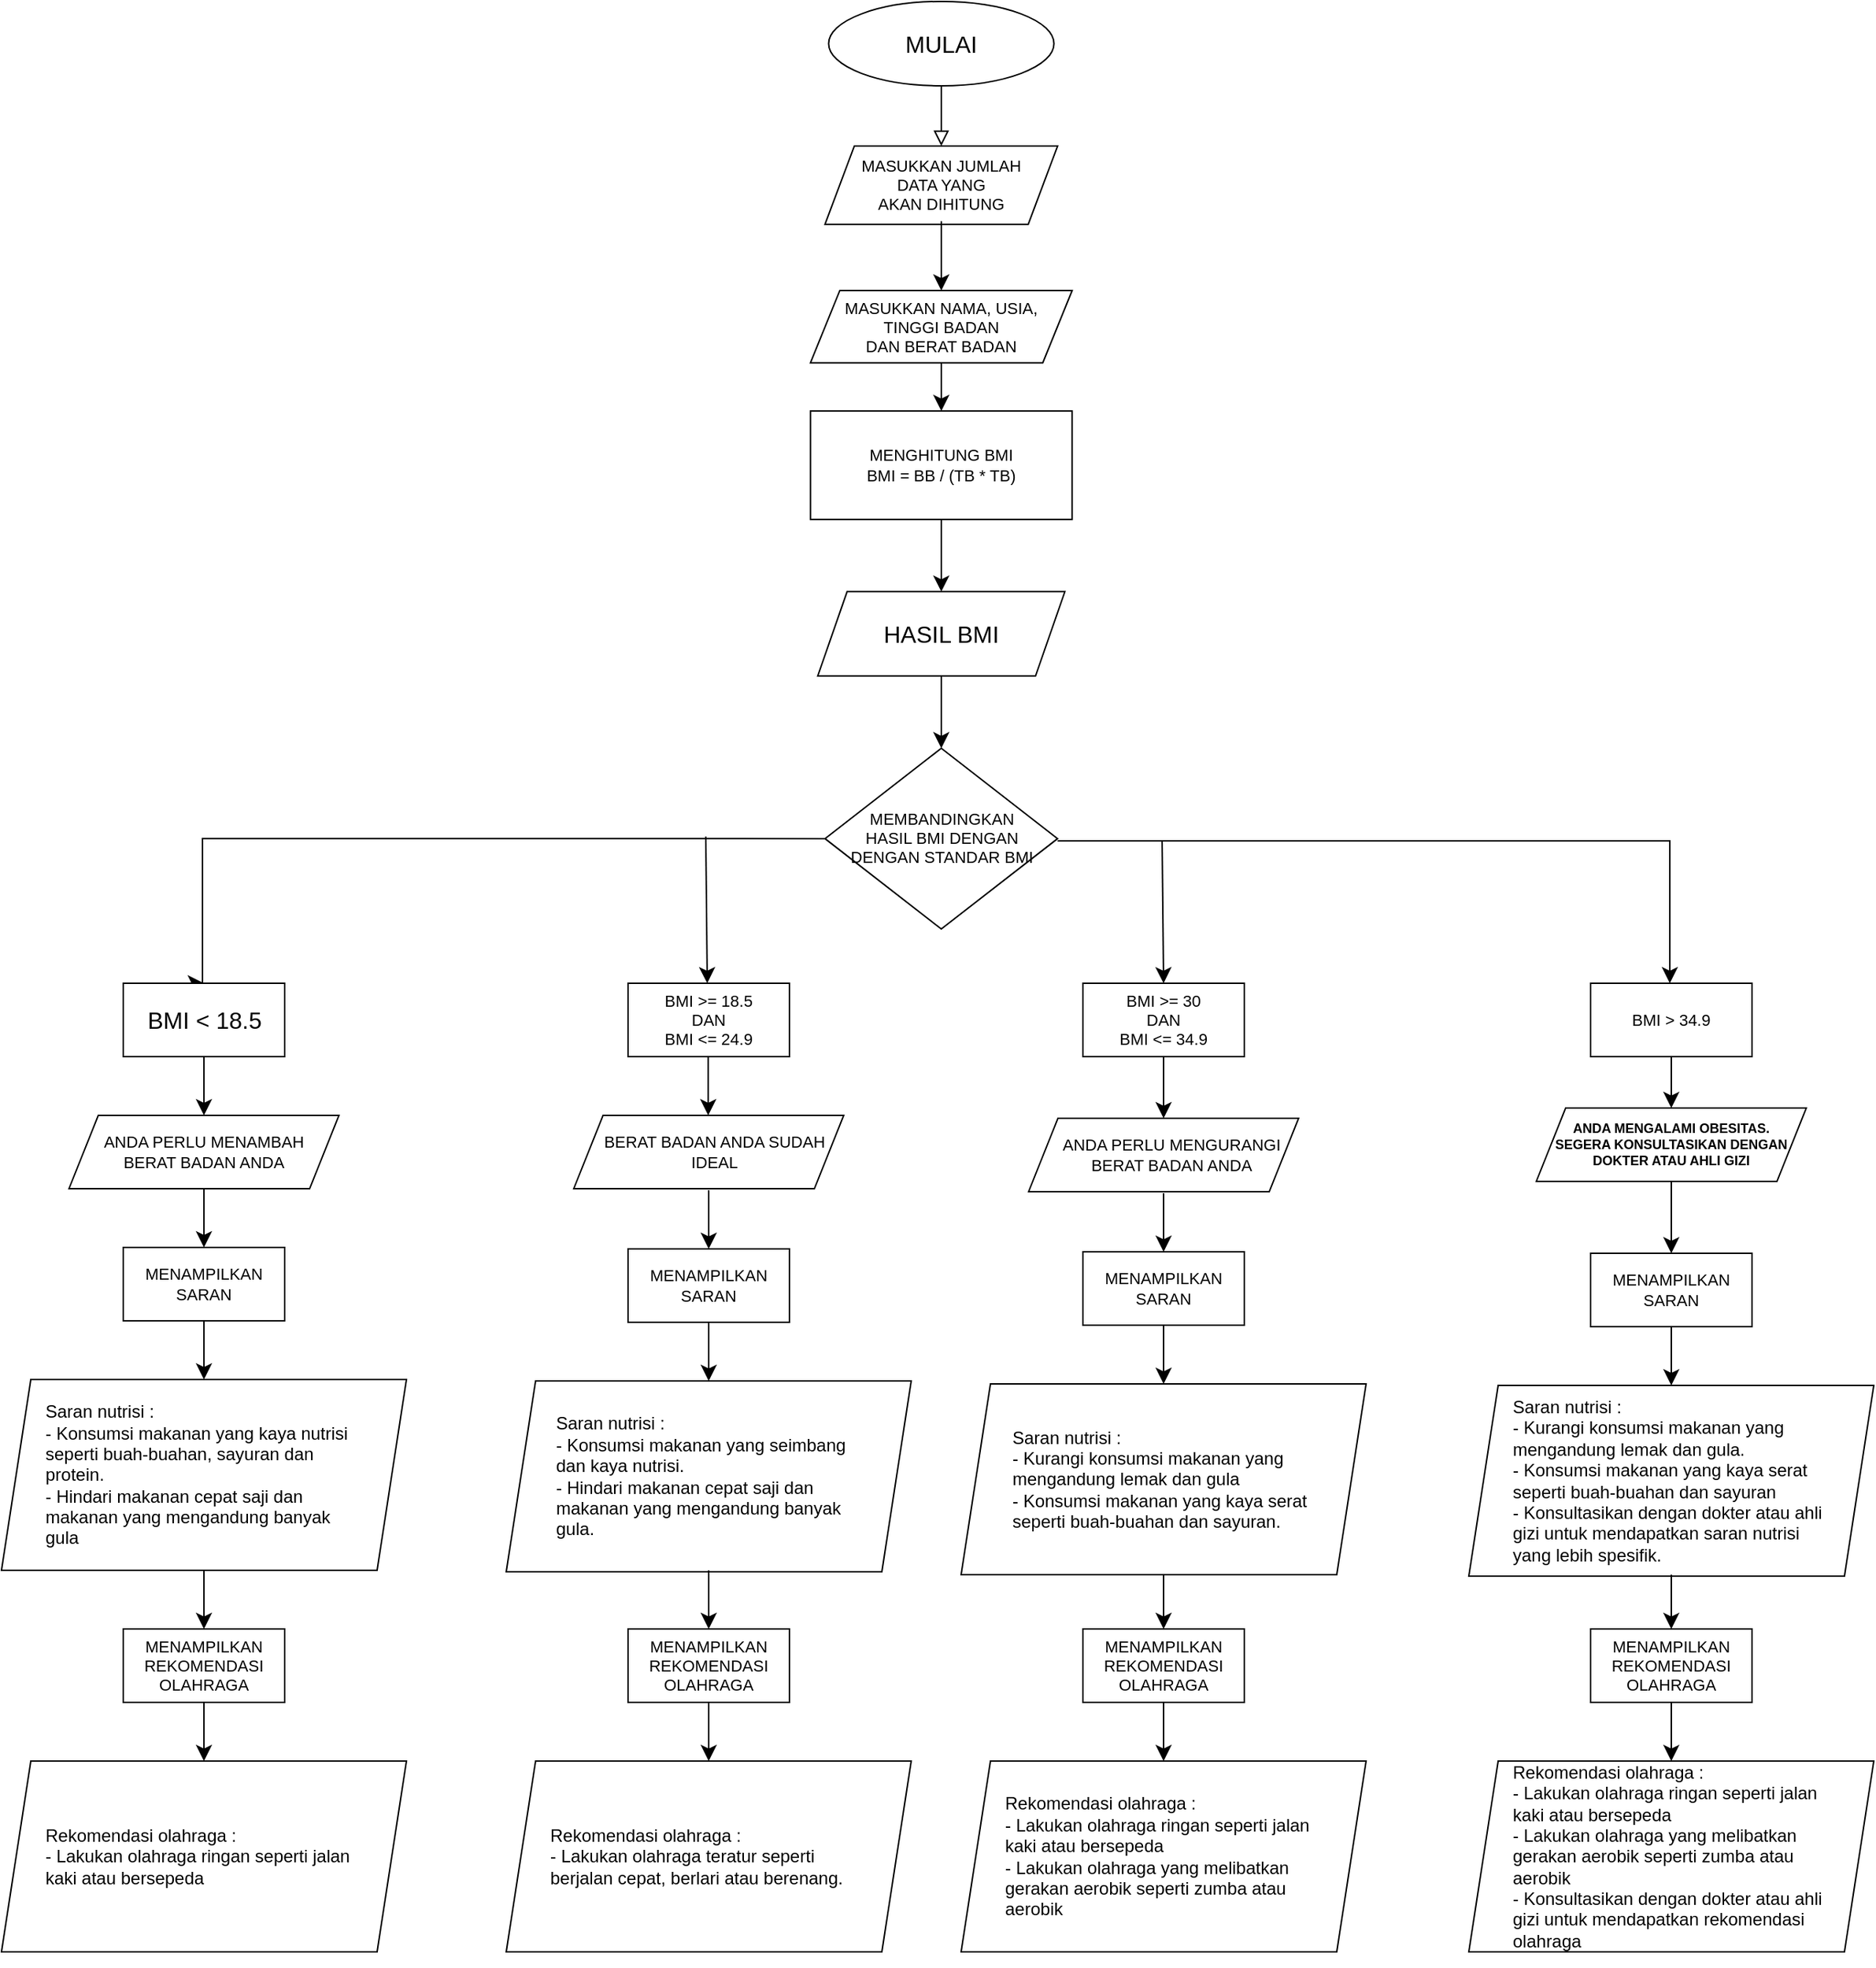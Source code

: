 <mxfile version="22.1.11" type="github">
  <diagram id="C5RBs43oDa-KdzZeNtuy" name="Page-1">
    <mxGraphModel dx="1933" dy="644" grid="1" gridSize="10" guides="1" tooltips="1" connect="1" arrows="1" fold="1" page="1" pageScale="1" pageWidth="1169" pageHeight="827" math="0" shadow="0">
      <root>
        <mxCell id="WIyWlLk6GJQsqaUBKTNV-0" />
        <mxCell id="WIyWlLk6GJQsqaUBKTNV-1" parent="WIyWlLk6GJQsqaUBKTNV-0" />
        <mxCell id="WIyWlLk6GJQsqaUBKTNV-2" value="" style="rounded=0;html=1;jettySize=auto;orthogonalLoop=1;fontSize=11;endArrow=block;endFill=0;endSize=8;strokeWidth=1;shadow=0;labelBackgroundColor=none;edgeStyle=orthogonalEdgeStyle;" parent="WIyWlLk6GJQsqaUBKTNV-1" edge="1">
          <mxGeometry relative="1" as="geometry">
            <mxPoint x="583.5" y="58.455" as="sourcePoint" />
            <mxPoint x="583.5" y="99.494" as="targetPoint" />
          </mxGeometry>
        </mxCell>
        <mxCell id="Cr_yp5chO8zQ9UEQxSRs-0" value="" style="shape=parallelogram;perimeter=parallelogramPerimeter;whiteSpace=wrap;html=1;fixedSize=1;fontSize=16;" vertex="1" parent="WIyWlLk6GJQsqaUBKTNV-1">
          <mxGeometry x="504.244" y="99.494" width="158.512" height="53.351" as="geometry" />
        </mxCell>
        <mxCell id="Cr_yp5chO8zQ9UEQxSRs-2" style="edgeStyle=none;curved=1;rounded=0;orthogonalLoop=1;jettySize=auto;html=1;fontSize=12;startSize=8;endSize=8;" edge="1" parent="WIyWlLk6GJQsqaUBKTNV-1" source="Cr_yp5chO8zQ9UEQxSRs-1">
          <mxGeometry relative="1" as="geometry">
            <mxPoint x="583.5" y="197.987" as="targetPoint" />
          </mxGeometry>
        </mxCell>
        <mxCell id="Cr_yp5chO8zQ9UEQxSRs-1" value="MASUKKAN JUMLAH&lt;br&gt;DATA YANG&lt;br&gt;AKAN DIHITUNG" style="text;strokeColor=none;fillColor=none;html=1;align=center;verticalAlign=middle;whiteSpace=wrap;rounded=0;fontSize=11;" vertex="1" parent="WIyWlLk6GJQsqaUBKTNV-1">
          <mxGeometry x="504.244" y="101.545" width="158.512" height="49.247" as="geometry" />
        </mxCell>
        <mxCell id="Cr_yp5chO8zQ9UEQxSRs-8" value="" style="ellipse;whiteSpace=wrap;html=1;fontSize=16;" vertex="1" parent="WIyWlLk6GJQsqaUBKTNV-1">
          <mxGeometry x="506.721" y="1" width="153.558" height="57.455" as="geometry" />
        </mxCell>
        <mxCell id="Cr_yp5chO8zQ9UEQxSRs-9" value="MULAI" style="text;strokeColor=none;fillColor=none;html=1;align=center;verticalAlign=middle;whiteSpace=wrap;rounded=0;fontSize=16;" vertex="1" parent="WIyWlLk6GJQsqaUBKTNV-1">
          <mxGeometry x="553.779" y="17.416" width="59.442" height="24.623" as="geometry" />
        </mxCell>
        <mxCell id="Cr_yp5chO8zQ9UEQxSRs-10" value="" style="shape=parallelogram;perimeter=parallelogramPerimeter;whiteSpace=wrap;html=1;fixedSize=1;fontSize=16;" vertex="1" parent="WIyWlLk6GJQsqaUBKTNV-1">
          <mxGeometry x="494.337" y="197.987" width="178.326" height="49.247" as="geometry" />
        </mxCell>
        <mxCell id="Cr_yp5chO8zQ9UEQxSRs-11" value="MASUKKAN NAMA, USIA, TINGGI BADAN&lt;br&gt;DAN BERAT BADAN" style="text;strokeColor=none;fillColor=none;html=1;align=center;verticalAlign=middle;whiteSpace=wrap;rounded=0;fontSize=11;" vertex="1" parent="WIyWlLk6GJQsqaUBKTNV-1">
          <mxGeometry x="509.198" y="197.987" width="148.605" height="49.247" as="geometry" />
        </mxCell>
        <mxCell id="Cr_yp5chO8zQ9UEQxSRs-16" style="edgeStyle=none;curved=1;rounded=0;orthogonalLoop=1;jettySize=auto;html=1;fontSize=12;startSize=8;endSize=8;" edge="1" parent="WIyWlLk6GJQsqaUBKTNV-1" source="Cr_yp5chO8zQ9UEQxSRs-14">
          <mxGeometry relative="1" as="geometry">
            <mxPoint x="583.5" y="403.182" as="targetPoint" />
          </mxGeometry>
        </mxCell>
        <mxCell id="Cr_yp5chO8zQ9UEQxSRs-14" value="" style="whiteSpace=wrap;html=1;fontSize=16;" vertex="1" parent="WIyWlLk6GJQsqaUBKTNV-1">
          <mxGeometry x="494.337" y="280.065" width="178.326" height="73.87" as="geometry" />
        </mxCell>
        <mxCell id="Cr_yp5chO8zQ9UEQxSRs-12" style="edgeStyle=none;curved=1;rounded=0;orthogonalLoop=1;jettySize=auto;html=1;fontSize=12;startSize=8;endSize=8;entryX=0.5;entryY=0;entryDx=0;entryDy=0;" edge="1" parent="WIyWlLk6GJQsqaUBKTNV-1" source="Cr_yp5chO8zQ9UEQxSRs-11" target="Cr_yp5chO8zQ9UEQxSRs-14">
          <mxGeometry relative="1" as="geometry">
            <mxPoint x="583.5" y="263.649" as="targetPoint" />
          </mxGeometry>
        </mxCell>
        <mxCell id="Cr_yp5chO8zQ9UEQxSRs-15" value="MENGHITUNG BMI&lt;br&gt;BMI = BB / (TB * TB)" style="text;strokeColor=none;fillColor=none;html=1;align=center;verticalAlign=middle;whiteSpace=wrap;rounded=0;fontSize=11;" vertex="1" parent="WIyWlLk6GJQsqaUBKTNV-1">
          <mxGeometry x="519.105" y="292.377" width="128.791" height="49.247" as="geometry" />
        </mxCell>
        <mxCell id="Cr_yp5chO8zQ9UEQxSRs-17" value="" style="rhombus;whiteSpace=wrap;html=1;fontSize=16;" vertex="1" parent="WIyWlLk6GJQsqaUBKTNV-1">
          <mxGeometry x="504.244" y="509.883" width="158.512" height="123.117" as="geometry" />
        </mxCell>
        <mxCell id="Cr_yp5chO8zQ9UEQxSRs-20" style="edgeStyle=none;curved=1;rounded=0;orthogonalLoop=1;jettySize=auto;html=1;fontSize=12;startSize=8;endSize=8;" edge="1" parent="WIyWlLk6GJQsqaUBKTNV-1" source="Cr_yp5chO8zQ9UEQxSRs-18">
          <mxGeometry relative="1" as="geometry">
            <mxPoint x="583.5" y="509.883" as="targetPoint" />
          </mxGeometry>
        </mxCell>
        <mxCell id="Cr_yp5chO8zQ9UEQxSRs-18" value="" style="shape=parallelogram;perimeter=parallelogramPerimeter;whiteSpace=wrap;html=1;fixedSize=1;fontSize=16;" vertex="1" parent="WIyWlLk6GJQsqaUBKTNV-1">
          <mxGeometry x="499.291" y="403.182" width="168.419" height="57.455" as="geometry" />
        </mxCell>
        <mxCell id="Cr_yp5chO8zQ9UEQxSRs-19" value="HASIL BMI" style="text;strokeColor=none;fillColor=none;html=1;align=center;verticalAlign=middle;whiteSpace=wrap;rounded=0;fontSize=16;" vertex="1" parent="WIyWlLk6GJQsqaUBKTNV-1">
          <mxGeometry x="538.919" y="419.597" width="89.163" height="24.623" as="geometry" />
        </mxCell>
        <mxCell id="Cr_yp5chO8zQ9UEQxSRs-21" value="MEMBANDINGKAN&lt;br&gt;HASIL BMI DENGAN&lt;br&gt;DENGAN STANDAR BMI" style="text;strokeColor=none;fillColor=none;html=1;align=center;verticalAlign=middle;whiteSpace=wrap;rounded=0;fontSize=11;" vertex="1" parent="WIyWlLk6GJQsqaUBKTNV-1">
          <mxGeometry x="505.05" y="540.66" width="157.71" height="61.56" as="geometry" />
        </mxCell>
        <mxCell id="Cr_yp5chO8zQ9UEQxSRs-29" value="" style="edgeStyle=segmentEdgeStyle;endArrow=classic;html=1;curved=0;rounded=0;endSize=8;startSize=8;sourcePerimeterSpacing=0;targetPerimeterSpacing=0;fontSize=12;exitX=0;exitY=0.5;exitDx=0;exitDy=0;entryX=0.5;entryY=0;entryDx=0;entryDy=0;" edge="1" parent="WIyWlLk6GJQsqaUBKTNV-1" source="Cr_yp5chO8zQ9UEQxSRs-21" target="Cr_yp5chO8zQ9UEQxSRs-31">
          <mxGeometry width="140" relative="1" as="geometry">
            <mxPoint x="420" y="580" as="sourcePoint" />
            <mxPoint x="80" y="680" as="targetPoint" />
            <Array as="points">
              <mxPoint x="80" y="571" />
              <mxPoint x="80" y="670" />
            </Array>
          </mxGeometry>
        </mxCell>
        <mxCell id="Cr_yp5chO8zQ9UEQxSRs-34" style="edgeStyle=none;curved=1;rounded=0;orthogonalLoop=1;jettySize=auto;html=1;fontSize=12;startSize=8;endSize=8;" edge="1" parent="WIyWlLk6GJQsqaUBKTNV-1" source="Cr_yp5chO8zQ9UEQxSRs-31">
          <mxGeometry relative="1" as="geometry">
            <mxPoint x="81" y="760" as="targetPoint" />
          </mxGeometry>
        </mxCell>
        <mxCell id="Cr_yp5chO8zQ9UEQxSRs-31" value="" style="whiteSpace=wrap;html=1;fontSize=16;" vertex="1" parent="WIyWlLk6GJQsqaUBKTNV-1">
          <mxGeometry x="26" y="670" width="110" height="50" as="geometry" />
        </mxCell>
        <mxCell id="Cr_yp5chO8zQ9UEQxSRs-32" value="BMI &amp;lt; 18.5" style="text;strokeColor=none;fillColor=none;html=1;align=center;verticalAlign=middle;whiteSpace=wrap;rounded=0;fontSize=16;" vertex="1" parent="WIyWlLk6GJQsqaUBKTNV-1">
          <mxGeometry x="33.5" y="680" width="95" height="30" as="geometry" />
        </mxCell>
        <mxCell id="Cr_yp5chO8zQ9UEQxSRs-70" style="edgeStyle=none;curved=1;rounded=0;orthogonalLoop=1;jettySize=auto;html=1;entryX=0.5;entryY=0;entryDx=0;entryDy=0;fontSize=12;startSize=8;endSize=8;" edge="1" parent="WIyWlLk6GJQsqaUBKTNV-1" source="Cr_yp5chO8zQ9UEQxSRs-35" target="Cr_yp5chO8zQ9UEQxSRs-69">
          <mxGeometry relative="1" as="geometry" />
        </mxCell>
        <mxCell id="Cr_yp5chO8zQ9UEQxSRs-35" value="" style="shape=parallelogram;perimeter=parallelogramPerimeter;whiteSpace=wrap;html=1;fixedSize=1;fontSize=16;" vertex="1" parent="WIyWlLk6GJQsqaUBKTNV-1">
          <mxGeometry x="-11" y="760" width="184" height="50" as="geometry" />
        </mxCell>
        <mxCell id="Cr_yp5chO8zQ9UEQxSRs-37" value="" style="edgeStyle=none;orthogonalLoop=1;jettySize=auto;html=1;rounded=0;fontSize=12;startSize=8;endSize=8;curved=1;" edge="1" parent="WIyWlLk6GJQsqaUBKTNV-1">
          <mxGeometry width="140" relative="1" as="geometry">
            <mxPoint x="423" y="570" as="sourcePoint" />
            <mxPoint x="424" y="670" as="targetPoint" />
            <Array as="points" />
          </mxGeometry>
        </mxCell>
        <mxCell id="Cr_yp5chO8zQ9UEQxSRs-38" value="" style="whiteSpace=wrap;html=1;fontSize=16;" vertex="1" parent="WIyWlLk6GJQsqaUBKTNV-1">
          <mxGeometry x="370" y="670" width="110" height="50" as="geometry" />
        </mxCell>
        <mxCell id="Cr_yp5chO8zQ9UEQxSRs-39" value="BMI &amp;gt;= 18.5 &lt;br&gt;DAN &lt;br&gt;BMI &amp;lt;= 24.9" style="text;strokeColor=none;fillColor=none;html=1;align=center;verticalAlign=middle;whiteSpace=wrap;rounded=0;fontSize=11;" vertex="1" parent="WIyWlLk6GJQsqaUBKTNV-1">
          <mxGeometry x="372.12" y="670" width="105.76" height="50" as="geometry" />
        </mxCell>
        <mxCell id="Cr_yp5chO8zQ9UEQxSRs-40" style="edgeStyle=none;curved=1;rounded=0;orthogonalLoop=1;jettySize=auto;html=1;fontSize=12;startSize=8;endSize=8;" edge="1" parent="WIyWlLk6GJQsqaUBKTNV-1">
          <mxGeometry relative="1" as="geometry">
            <mxPoint x="424.66" y="760" as="targetPoint" />
            <mxPoint x="424.66" y="720" as="sourcePoint" />
          </mxGeometry>
        </mxCell>
        <mxCell id="Cr_yp5chO8zQ9UEQxSRs-41" value="" style="shape=parallelogram;perimeter=parallelogramPerimeter;whiteSpace=wrap;html=1;fixedSize=1;fontSize=16;" vertex="1" parent="WIyWlLk6GJQsqaUBKTNV-1">
          <mxGeometry x="333" y="760" width="184" height="50" as="geometry" />
        </mxCell>
        <mxCell id="Cr_yp5chO8zQ9UEQxSRs-42" value="BERAT BADAN ANDA SUDAH IDEAL" style="text;strokeColor=none;fillColor=none;html=1;align=center;verticalAlign=middle;whiteSpace=wrap;rounded=0;fontSize=11;" vertex="1" parent="WIyWlLk6GJQsqaUBKTNV-1">
          <mxGeometry x="349.2" y="755" width="160" height="60" as="geometry" />
        </mxCell>
        <mxCell id="Cr_yp5chO8zQ9UEQxSRs-47" value="" style="edgeStyle=segmentEdgeStyle;endArrow=classic;html=1;curved=0;rounded=0;endSize=8;startSize=8;sourcePerimeterSpacing=0;targetPerimeterSpacing=0;fontSize=12;" edge="1" parent="WIyWlLk6GJQsqaUBKTNV-1">
          <mxGeometry width="140" relative="1" as="geometry">
            <mxPoint x="662.76" y="573" as="sourcePoint" />
            <mxPoint x="1080" y="670" as="targetPoint" />
            <Array as="points">
              <mxPoint x="1080" y="573" />
            </Array>
          </mxGeometry>
        </mxCell>
        <mxCell id="Cr_yp5chO8zQ9UEQxSRs-49" value="" style="whiteSpace=wrap;html=1;fontSize=16;" vertex="1" parent="WIyWlLk6GJQsqaUBKTNV-1">
          <mxGeometry x="1026" y="670" width="110" height="50" as="geometry" />
        </mxCell>
        <mxCell id="Cr_yp5chO8zQ9UEQxSRs-52" style="edgeStyle=none;curved=1;rounded=0;orthogonalLoop=1;jettySize=auto;html=1;entryX=0.5;entryY=0;entryDx=0;entryDy=0;fontSize=12;startSize=8;endSize=8;" edge="1" parent="WIyWlLk6GJQsqaUBKTNV-1" source="Cr_yp5chO8zQ9UEQxSRs-50" target="Cr_yp5chO8zQ9UEQxSRs-51">
          <mxGeometry relative="1" as="geometry" />
        </mxCell>
        <mxCell id="Cr_yp5chO8zQ9UEQxSRs-50" value="BMI &amp;gt; 34.9" style="text;strokeColor=none;fillColor=none;html=1;align=center;verticalAlign=middle;whiteSpace=wrap;rounded=0;fontSize=11;" vertex="1" parent="WIyWlLk6GJQsqaUBKTNV-1">
          <mxGeometry x="1021" y="670" width="120" height="50" as="geometry" />
        </mxCell>
        <mxCell id="Cr_yp5chO8zQ9UEQxSRs-51" value="" style="shape=parallelogram;perimeter=parallelogramPerimeter;whiteSpace=wrap;html=1;fixedSize=1;fontSize=16;" vertex="1" parent="WIyWlLk6GJQsqaUBKTNV-1">
          <mxGeometry x="989" y="755" width="184" height="50" as="geometry" />
        </mxCell>
        <mxCell id="Cr_yp5chO8zQ9UEQxSRs-53" value="ANDA MENGALAMI OBESITAS. SEGERA KONSULTASIKAN DENGAN DOKTER ATAU AHLI GIZI" style="text;strokeColor=none;fillColor=none;html=1;align=center;verticalAlign=middle;whiteSpace=wrap;rounded=0;fontSize=9;fontStyle=1" vertex="1" parent="WIyWlLk6GJQsqaUBKTNV-1">
          <mxGeometry x="996" y="755" width="170" height="50" as="geometry" />
        </mxCell>
        <mxCell id="Cr_yp5chO8zQ9UEQxSRs-54" value="" style="edgeStyle=none;orthogonalLoop=1;jettySize=auto;html=1;rounded=0;fontSize=12;startSize=8;endSize=8;curved=1;entryX=0.5;entryY=0;entryDx=0;entryDy=0;" edge="1" parent="WIyWlLk6GJQsqaUBKTNV-1" target="Cr_yp5chO8zQ9UEQxSRs-56">
          <mxGeometry width="140" relative="1" as="geometry">
            <mxPoint x="734" y="573" as="sourcePoint" />
            <mxPoint x="734" y="660" as="targetPoint" />
            <Array as="points" />
          </mxGeometry>
        </mxCell>
        <mxCell id="Cr_yp5chO8zQ9UEQxSRs-56" value="" style="whiteSpace=wrap;html=1;fontSize=16;" vertex="1" parent="WIyWlLk6GJQsqaUBKTNV-1">
          <mxGeometry x="680" y="670" width="110" height="50" as="geometry" />
        </mxCell>
        <mxCell id="Cr_yp5chO8zQ9UEQxSRs-59" style="edgeStyle=none;curved=1;rounded=0;orthogonalLoop=1;jettySize=auto;html=1;entryX=0.5;entryY=0;entryDx=0;entryDy=0;fontSize=12;startSize=8;endSize=8;" edge="1" parent="WIyWlLk6GJQsqaUBKTNV-1" target="Cr_yp5chO8zQ9UEQxSRs-58">
          <mxGeometry relative="1" as="geometry">
            <mxPoint x="735" y="720" as="sourcePoint" />
          </mxGeometry>
        </mxCell>
        <mxCell id="Cr_yp5chO8zQ9UEQxSRs-57" value="BMI &amp;gt;= 30&lt;br&gt;DAN&lt;br&gt;BMI &amp;lt;= 34.9" style="text;strokeColor=none;fillColor=none;html=1;align=center;verticalAlign=middle;whiteSpace=wrap;rounded=0;fontSize=11;" vertex="1" parent="WIyWlLk6GJQsqaUBKTNV-1">
          <mxGeometry x="697.12" y="679.34" width="75.76" height="30.66" as="geometry" />
        </mxCell>
        <mxCell id="Cr_yp5chO8zQ9UEQxSRs-58" value="" style="shape=parallelogram;perimeter=parallelogramPerimeter;whiteSpace=wrap;html=1;fixedSize=1;fontSize=16;" vertex="1" parent="WIyWlLk6GJQsqaUBKTNV-1">
          <mxGeometry x="643" y="762" width="184" height="50" as="geometry" />
        </mxCell>
        <mxCell id="Cr_yp5chO8zQ9UEQxSRs-60" value="ANDA PERLU MENGURANGI BERAT BADAN ANDA" style="text;strokeColor=none;fillColor=none;html=1;align=center;verticalAlign=middle;whiteSpace=wrap;rounded=0;fontSize=11;" vertex="1" parent="WIyWlLk6GJQsqaUBKTNV-1">
          <mxGeometry x="647.9" y="757" width="185" height="60" as="geometry" />
        </mxCell>
        <mxCell id="Cr_yp5chO8zQ9UEQxSRs-68" value="ANDA PERLU MENAMBAH BERAT BADAN ANDA" style="text;strokeColor=none;fillColor=none;html=1;align=center;verticalAlign=middle;whiteSpace=wrap;rounded=0;fontSize=11;" vertex="1" parent="WIyWlLk6GJQsqaUBKTNV-1">
          <mxGeometry x="11" y="770" width="140" height="30" as="geometry" />
        </mxCell>
        <mxCell id="Cr_yp5chO8zQ9UEQxSRs-75" style="edgeStyle=none;curved=1;rounded=0;orthogonalLoop=1;jettySize=auto;html=1;entryX=0.5;entryY=0;entryDx=0;entryDy=0;fontSize=12;startSize=8;endSize=8;" edge="1" parent="WIyWlLk6GJQsqaUBKTNV-1" source="Cr_yp5chO8zQ9UEQxSRs-69" target="Cr_yp5chO8zQ9UEQxSRs-74">
          <mxGeometry relative="1" as="geometry" />
        </mxCell>
        <mxCell id="Cr_yp5chO8zQ9UEQxSRs-69" value="" style="whiteSpace=wrap;html=1;fontSize=16;" vertex="1" parent="WIyWlLk6GJQsqaUBKTNV-1">
          <mxGeometry x="26" y="850" width="110" height="50" as="geometry" />
        </mxCell>
        <mxCell id="Cr_yp5chO8zQ9UEQxSRs-71" value="MENAMPILKAN SARAN" style="text;strokeColor=none;fillColor=none;html=1;align=center;verticalAlign=middle;whiteSpace=wrap;rounded=0;fontSize=11;" vertex="1" parent="WIyWlLk6GJQsqaUBKTNV-1">
          <mxGeometry x="51" y="860" width="60" height="30" as="geometry" />
        </mxCell>
        <mxCell id="Cr_yp5chO8zQ9UEQxSRs-74" value="" style="shape=parallelogram;perimeter=parallelogramPerimeter;whiteSpace=wrap;html=1;fixedSize=1;fontSize=16;" vertex="1" parent="WIyWlLk6GJQsqaUBKTNV-1">
          <mxGeometry x="-57" y="940" width="276" height="130" as="geometry" />
        </mxCell>
        <mxCell id="Cr_yp5chO8zQ9UEQxSRs-76" value="Saran nutrisi :&lt;br&gt;- Konsumsi makanan yang kaya nutrisi seperti buah-buahan, sayuran dan protein.&lt;br&gt;- Hindari makanan cepat saji dan makanan yang mengandung banyak gula" style="text;strokeColor=none;fillColor=none;html=1;align=left;verticalAlign=middle;whiteSpace=wrap;rounded=0;fontSize=12;" vertex="1" parent="WIyWlLk6GJQsqaUBKTNV-1">
          <mxGeometry x="-29.5" y="930" width="221" height="150" as="geometry" />
        </mxCell>
        <mxCell id="Cr_yp5chO8zQ9UEQxSRs-78" style="edgeStyle=none;curved=1;rounded=0;orthogonalLoop=1;jettySize=auto;html=1;entryX=0.5;entryY=0;entryDx=0;entryDy=0;fontSize=12;startSize=8;endSize=8;" edge="1" parent="WIyWlLk6GJQsqaUBKTNV-1" target="Cr_yp5chO8zQ9UEQxSRs-80">
          <mxGeometry relative="1" as="geometry">
            <mxPoint x="425" y="811" as="sourcePoint" />
          </mxGeometry>
        </mxCell>
        <mxCell id="Cr_yp5chO8zQ9UEQxSRs-79" style="edgeStyle=none;curved=1;rounded=0;orthogonalLoop=1;jettySize=auto;html=1;entryX=0.5;entryY=0;entryDx=0;entryDy=0;fontSize=12;startSize=8;endSize=8;" edge="1" parent="WIyWlLk6GJQsqaUBKTNV-1" source="Cr_yp5chO8zQ9UEQxSRs-80" target="Cr_yp5chO8zQ9UEQxSRs-82">
          <mxGeometry relative="1" as="geometry" />
        </mxCell>
        <mxCell id="Cr_yp5chO8zQ9UEQxSRs-80" value="" style="whiteSpace=wrap;html=1;fontSize=16;" vertex="1" parent="WIyWlLk6GJQsqaUBKTNV-1">
          <mxGeometry x="370" y="851" width="110" height="50" as="geometry" />
        </mxCell>
        <mxCell id="Cr_yp5chO8zQ9UEQxSRs-81" value="MENAMPILKAN SARAN" style="text;strokeColor=none;fillColor=none;html=1;align=center;verticalAlign=middle;whiteSpace=wrap;rounded=0;fontSize=11;" vertex="1" parent="WIyWlLk6GJQsqaUBKTNV-1">
          <mxGeometry x="395" y="861" width="60" height="30" as="geometry" />
        </mxCell>
        <mxCell id="Cr_yp5chO8zQ9UEQxSRs-82" value="" style="shape=parallelogram;perimeter=parallelogramPerimeter;whiteSpace=wrap;html=1;fixedSize=1;fontSize=16;" vertex="1" parent="WIyWlLk6GJQsqaUBKTNV-1">
          <mxGeometry x="287" y="941" width="276" height="130" as="geometry" />
        </mxCell>
        <mxCell id="Cr_yp5chO8zQ9UEQxSRs-83" value="Saran nutrisi :&lt;br&gt;- Konsumsi makanan yang seimbang dan kaya nutrisi.&lt;br&gt;- Hindari makanan cepat saji dan makanan yang mengandung banyak gula." style="text;strokeColor=none;fillColor=none;html=1;align=left;verticalAlign=middle;whiteSpace=wrap;rounded=0;fontSize=12;" vertex="1" parent="WIyWlLk6GJQsqaUBKTNV-1">
          <mxGeometry x="318.7" y="931" width="221" height="150" as="geometry" />
        </mxCell>
        <mxCell id="Cr_yp5chO8zQ9UEQxSRs-84" style="edgeStyle=none;curved=1;rounded=0;orthogonalLoop=1;jettySize=auto;html=1;entryX=0.5;entryY=0;entryDx=0;entryDy=0;fontSize=12;startSize=8;endSize=8;" edge="1" parent="WIyWlLk6GJQsqaUBKTNV-1" target="Cr_yp5chO8zQ9UEQxSRs-86">
          <mxGeometry relative="1" as="geometry">
            <mxPoint x="735" y="813" as="sourcePoint" />
          </mxGeometry>
        </mxCell>
        <mxCell id="Cr_yp5chO8zQ9UEQxSRs-85" style="edgeStyle=none;curved=1;rounded=0;orthogonalLoop=1;jettySize=auto;html=1;entryX=0.5;entryY=0;entryDx=0;entryDy=0;fontSize=12;startSize=8;endSize=8;" edge="1" parent="WIyWlLk6GJQsqaUBKTNV-1" source="Cr_yp5chO8zQ9UEQxSRs-86" target="Cr_yp5chO8zQ9UEQxSRs-88">
          <mxGeometry relative="1" as="geometry" />
        </mxCell>
        <mxCell id="Cr_yp5chO8zQ9UEQxSRs-86" value="" style="whiteSpace=wrap;html=1;fontSize=16;" vertex="1" parent="WIyWlLk6GJQsqaUBKTNV-1">
          <mxGeometry x="680" y="853" width="110" height="50" as="geometry" />
        </mxCell>
        <mxCell id="Cr_yp5chO8zQ9UEQxSRs-87" value="MENAMPILKAN SARAN" style="text;strokeColor=none;fillColor=none;html=1;align=center;verticalAlign=middle;whiteSpace=wrap;rounded=0;fontSize=11;" vertex="1" parent="WIyWlLk6GJQsqaUBKTNV-1">
          <mxGeometry x="705" y="863" width="60" height="30" as="geometry" />
        </mxCell>
        <mxCell id="Cr_yp5chO8zQ9UEQxSRs-122" style="edgeStyle=none;curved=1;rounded=0;orthogonalLoop=1;jettySize=auto;html=1;entryX=0.5;entryY=0;entryDx=0;entryDy=0;fontSize=12;startSize=8;endSize=8;" edge="1" parent="WIyWlLk6GJQsqaUBKTNV-1" source="Cr_yp5chO8zQ9UEQxSRs-88" target="Cr_yp5chO8zQ9UEQxSRs-116">
          <mxGeometry relative="1" as="geometry" />
        </mxCell>
        <mxCell id="Cr_yp5chO8zQ9UEQxSRs-88" value="" style="shape=parallelogram;perimeter=parallelogramPerimeter;whiteSpace=wrap;html=1;fixedSize=1;fontSize=16;" vertex="1" parent="WIyWlLk6GJQsqaUBKTNV-1">
          <mxGeometry x="597" y="943" width="276" height="130" as="geometry" />
        </mxCell>
        <mxCell id="Cr_yp5chO8zQ9UEQxSRs-89" value="Saran nutrisi :&lt;br&gt;- Kurangi konsumsi makanan yang mengandung lemak dan gula&lt;br&gt;- Konsumsi makanan yang kaya serat seperti buah-buahan dan sayuran." style="text;strokeColor=none;fillColor=none;html=1;align=left;verticalAlign=middle;whiteSpace=wrap;rounded=0;fontSize=12;" vertex="1" parent="WIyWlLk6GJQsqaUBKTNV-1">
          <mxGeometry x="629.9" y="933" width="221" height="150" as="geometry" />
        </mxCell>
        <mxCell id="Cr_yp5chO8zQ9UEQxSRs-90" style="edgeStyle=none;curved=1;rounded=0;orthogonalLoop=1;jettySize=auto;html=1;entryX=0.5;entryY=0;entryDx=0;entryDy=0;fontSize=12;startSize=8;endSize=8;exitX=0.5;exitY=1;exitDx=0;exitDy=0;" edge="1" parent="WIyWlLk6GJQsqaUBKTNV-1" target="Cr_yp5chO8zQ9UEQxSRs-92" source="Cr_yp5chO8zQ9UEQxSRs-53">
          <mxGeometry relative="1" as="geometry">
            <mxPoint x="1081" y="814" as="sourcePoint" />
          </mxGeometry>
        </mxCell>
        <mxCell id="Cr_yp5chO8zQ9UEQxSRs-91" style="edgeStyle=none;curved=1;rounded=0;orthogonalLoop=1;jettySize=auto;html=1;entryX=0.5;entryY=0;entryDx=0;entryDy=0;fontSize=12;startSize=8;endSize=8;" edge="1" parent="WIyWlLk6GJQsqaUBKTNV-1" source="Cr_yp5chO8zQ9UEQxSRs-92" target="Cr_yp5chO8zQ9UEQxSRs-94">
          <mxGeometry relative="1" as="geometry" />
        </mxCell>
        <mxCell id="Cr_yp5chO8zQ9UEQxSRs-92" value="" style="whiteSpace=wrap;html=1;fontSize=16;" vertex="1" parent="WIyWlLk6GJQsqaUBKTNV-1">
          <mxGeometry x="1026" y="854" width="110" height="50" as="geometry" />
        </mxCell>
        <mxCell id="Cr_yp5chO8zQ9UEQxSRs-93" value="MENAMPILKAN SARAN" style="text;strokeColor=none;fillColor=none;html=1;align=center;verticalAlign=middle;whiteSpace=wrap;rounded=0;fontSize=11;" vertex="1" parent="WIyWlLk6GJQsqaUBKTNV-1">
          <mxGeometry x="1051" y="864" width="60" height="30" as="geometry" />
        </mxCell>
        <mxCell id="Cr_yp5chO8zQ9UEQxSRs-94" value="" style="shape=parallelogram;perimeter=parallelogramPerimeter;whiteSpace=wrap;html=1;fixedSize=1;fontSize=16;" vertex="1" parent="WIyWlLk6GJQsqaUBKTNV-1">
          <mxGeometry x="943" y="944" width="276" height="130" as="geometry" />
        </mxCell>
        <mxCell id="Cr_yp5chO8zQ9UEQxSRs-95" value="Saran nutrisi :&lt;br&gt;- Kurangi konsumsi makanan yang mengandung lemak dan gula.&lt;br&gt;- Konsumsi makanan yang kaya serat seperti buah-buahan dan sayuran&lt;br&gt;- Konsultasikan dengan dokter atau ahli gizi untuk mendapatkan saran nutrisi yang lebih spesifik." style="text;strokeColor=none;fillColor=none;html=1;align=left;verticalAlign=middle;whiteSpace=wrap;rounded=0;fontSize=12;" vertex="1" parent="WIyWlLk6GJQsqaUBKTNV-1">
          <mxGeometry x="970.5" y="934" width="221" height="150" as="geometry" />
        </mxCell>
        <mxCell id="Cr_yp5chO8zQ9UEQxSRs-96" style="edgeStyle=none;curved=1;rounded=0;orthogonalLoop=1;jettySize=auto;html=1;entryX=0.5;entryY=0;entryDx=0;entryDy=0;fontSize=12;startSize=8;endSize=8;" edge="1" parent="WIyWlLk6GJQsqaUBKTNV-1" target="Cr_yp5chO8zQ9UEQxSRs-98">
          <mxGeometry relative="1" as="geometry">
            <mxPoint x="81" y="1070" as="sourcePoint" />
          </mxGeometry>
        </mxCell>
        <mxCell id="Cr_yp5chO8zQ9UEQxSRs-97" style="edgeStyle=none;curved=1;rounded=0;orthogonalLoop=1;jettySize=auto;html=1;entryX=0.5;entryY=0;entryDx=0;entryDy=0;fontSize=12;startSize=8;endSize=8;" edge="1" parent="WIyWlLk6GJQsqaUBKTNV-1" source="Cr_yp5chO8zQ9UEQxSRs-98" target="Cr_yp5chO8zQ9UEQxSRs-100">
          <mxGeometry relative="1" as="geometry" />
        </mxCell>
        <mxCell id="Cr_yp5chO8zQ9UEQxSRs-98" value="" style="whiteSpace=wrap;html=1;fontSize=16;" vertex="1" parent="WIyWlLk6GJQsqaUBKTNV-1">
          <mxGeometry x="26" y="1110" width="110" height="50" as="geometry" />
        </mxCell>
        <mxCell id="Cr_yp5chO8zQ9UEQxSRs-99" value="MENAMPILKAN REKOMENDASI OLAHRAGA" style="text;strokeColor=none;fillColor=none;html=1;align=center;verticalAlign=middle;whiteSpace=wrap;rounded=0;fontSize=11;" vertex="1" parent="WIyWlLk6GJQsqaUBKTNV-1">
          <mxGeometry x="51" y="1120" width="60" height="30" as="geometry" />
        </mxCell>
        <mxCell id="Cr_yp5chO8zQ9UEQxSRs-100" value="" style="shape=parallelogram;perimeter=parallelogramPerimeter;whiteSpace=wrap;html=1;fixedSize=1;fontSize=16;" vertex="1" parent="WIyWlLk6GJQsqaUBKTNV-1">
          <mxGeometry x="-57" y="1200" width="276" height="130" as="geometry" />
        </mxCell>
        <mxCell id="Cr_yp5chO8zQ9UEQxSRs-101" value="Rekomendasi olahraga :&lt;br&gt;- Lakukan olahraga ringan seperti jalan kaki atau bersepeda" style="text;strokeColor=none;fillColor=none;html=1;align=left;verticalAlign=middle;whiteSpace=wrap;rounded=0;fontSize=12;" vertex="1" parent="WIyWlLk6GJQsqaUBKTNV-1">
          <mxGeometry x="-29.5" y="1190" width="221" height="150" as="geometry" />
        </mxCell>
        <mxCell id="Cr_yp5chO8zQ9UEQxSRs-108" style="edgeStyle=none;curved=1;rounded=0;orthogonalLoop=1;jettySize=auto;html=1;entryX=0.5;entryY=0;entryDx=0;entryDy=0;fontSize=12;startSize=8;endSize=8;" edge="1" parent="WIyWlLk6GJQsqaUBKTNV-1" target="Cr_yp5chO8zQ9UEQxSRs-110">
          <mxGeometry relative="1" as="geometry">
            <mxPoint x="425" y="1070" as="sourcePoint" />
          </mxGeometry>
        </mxCell>
        <mxCell id="Cr_yp5chO8zQ9UEQxSRs-109" style="edgeStyle=none;curved=1;rounded=0;orthogonalLoop=1;jettySize=auto;html=1;entryX=0.5;entryY=0;entryDx=0;entryDy=0;fontSize=12;startSize=8;endSize=8;" edge="1" parent="WIyWlLk6GJQsqaUBKTNV-1" source="Cr_yp5chO8zQ9UEQxSRs-110" target="Cr_yp5chO8zQ9UEQxSRs-112">
          <mxGeometry relative="1" as="geometry" />
        </mxCell>
        <mxCell id="Cr_yp5chO8zQ9UEQxSRs-110" value="" style="whiteSpace=wrap;html=1;fontSize=16;" vertex="1" parent="WIyWlLk6GJQsqaUBKTNV-1">
          <mxGeometry x="370" y="1110" width="110" height="50" as="geometry" />
        </mxCell>
        <mxCell id="Cr_yp5chO8zQ9UEQxSRs-111" value="MENAMPILKAN REKOMENDASI OLAHRAGA" style="text;strokeColor=none;fillColor=none;html=1;align=center;verticalAlign=middle;whiteSpace=wrap;rounded=0;fontSize=11;" vertex="1" parent="WIyWlLk6GJQsqaUBKTNV-1">
          <mxGeometry x="395" y="1120" width="60" height="30" as="geometry" />
        </mxCell>
        <mxCell id="Cr_yp5chO8zQ9UEQxSRs-112" value="" style="shape=parallelogram;perimeter=parallelogramPerimeter;whiteSpace=wrap;html=1;fixedSize=1;fontSize=16;" vertex="1" parent="WIyWlLk6GJQsqaUBKTNV-1">
          <mxGeometry x="287" y="1200" width="276" height="130" as="geometry" />
        </mxCell>
        <mxCell id="Cr_yp5chO8zQ9UEQxSRs-113" value="Rekomendasi olahraga :&lt;br&gt;- Lakukan olahraga teratur seperti berjalan cepat, berlari atau berenang." style="text;strokeColor=none;fillColor=none;html=1;align=left;verticalAlign=middle;whiteSpace=wrap;rounded=0;fontSize=12;" vertex="1" parent="WIyWlLk6GJQsqaUBKTNV-1">
          <mxGeometry x="314.5" y="1190" width="221" height="150" as="geometry" />
        </mxCell>
        <mxCell id="Cr_yp5chO8zQ9UEQxSRs-115" style="edgeStyle=none;curved=1;rounded=0;orthogonalLoop=1;jettySize=auto;html=1;entryX=0.5;entryY=0;entryDx=0;entryDy=0;fontSize=12;startSize=8;endSize=8;" edge="1" parent="WIyWlLk6GJQsqaUBKTNV-1" source="Cr_yp5chO8zQ9UEQxSRs-116" target="Cr_yp5chO8zQ9UEQxSRs-118">
          <mxGeometry relative="1" as="geometry" />
        </mxCell>
        <mxCell id="Cr_yp5chO8zQ9UEQxSRs-116" value="" style="whiteSpace=wrap;html=1;fontSize=16;" vertex="1" parent="WIyWlLk6GJQsqaUBKTNV-1">
          <mxGeometry x="680" y="1110" width="110" height="50" as="geometry" />
        </mxCell>
        <mxCell id="Cr_yp5chO8zQ9UEQxSRs-117" value="MENAMPILKAN REKOMENDASI OLAHRAGA" style="text;strokeColor=none;fillColor=none;html=1;align=center;verticalAlign=middle;whiteSpace=wrap;rounded=0;fontSize=11;" vertex="1" parent="WIyWlLk6GJQsqaUBKTNV-1">
          <mxGeometry x="705" y="1120" width="60" height="30" as="geometry" />
        </mxCell>
        <mxCell id="Cr_yp5chO8zQ9UEQxSRs-118" value="" style="shape=parallelogram;perimeter=parallelogramPerimeter;whiteSpace=wrap;html=1;fixedSize=1;fontSize=16;" vertex="1" parent="WIyWlLk6GJQsqaUBKTNV-1">
          <mxGeometry x="597" y="1200" width="276" height="130" as="geometry" />
        </mxCell>
        <mxCell id="Cr_yp5chO8zQ9UEQxSRs-119" value="Rekomendasi olahraga :&lt;br&gt;- Lakukan olahraga ringan seperti jalan kaki atau bersepeda&lt;br&gt;- Lakukan olahraga yang melibatkan gerakan aerobik seperti zumba atau aerobik" style="text;strokeColor=none;fillColor=none;html=1;align=left;verticalAlign=middle;whiteSpace=wrap;rounded=0;fontSize=12;" vertex="1" parent="WIyWlLk6GJQsqaUBKTNV-1">
          <mxGeometry x="624.5" y="1190" width="221" height="150" as="geometry" />
        </mxCell>
        <mxCell id="Cr_yp5chO8zQ9UEQxSRs-123" style="edgeStyle=none;curved=1;rounded=0;orthogonalLoop=1;jettySize=auto;html=1;entryX=0.5;entryY=0;entryDx=0;entryDy=0;fontSize=12;startSize=8;endSize=8;" edge="1" parent="WIyWlLk6GJQsqaUBKTNV-1" target="Cr_yp5chO8zQ9UEQxSRs-125">
          <mxGeometry relative="1" as="geometry">
            <mxPoint x="1081" y="1073" as="sourcePoint" />
          </mxGeometry>
        </mxCell>
        <mxCell id="Cr_yp5chO8zQ9UEQxSRs-124" style="edgeStyle=none;curved=1;rounded=0;orthogonalLoop=1;jettySize=auto;html=1;entryX=0.5;entryY=0;entryDx=0;entryDy=0;fontSize=12;startSize=8;endSize=8;" edge="1" parent="WIyWlLk6GJQsqaUBKTNV-1" source="Cr_yp5chO8zQ9UEQxSRs-125" target="Cr_yp5chO8zQ9UEQxSRs-127">
          <mxGeometry relative="1" as="geometry" />
        </mxCell>
        <mxCell id="Cr_yp5chO8zQ9UEQxSRs-125" value="" style="whiteSpace=wrap;html=1;fontSize=16;" vertex="1" parent="WIyWlLk6GJQsqaUBKTNV-1">
          <mxGeometry x="1026" y="1110" width="110" height="50" as="geometry" />
        </mxCell>
        <mxCell id="Cr_yp5chO8zQ9UEQxSRs-126" value="MENAMPILKAN REKOMENDASI OLAHRAGA" style="text;strokeColor=none;fillColor=none;html=1;align=center;verticalAlign=middle;whiteSpace=wrap;rounded=0;fontSize=11;" vertex="1" parent="WIyWlLk6GJQsqaUBKTNV-1">
          <mxGeometry x="1051" y="1120" width="60" height="30" as="geometry" />
        </mxCell>
        <mxCell id="Cr_yp5chO8zQ9UEQxSRs-127" value="" style="shape=parallelogram;perimeter=parallelogramPerimeter;whiteSpace=wrap;html=1;fixedSize=1;fontSize=16;" vertex="1" parent="WIyWlLk6GJQsqaUBKTNV-1">
          <mxGeometry x="943" y="1200" width="276" height="130" as="geometry" />
        </mxCell>
        <mxCell id="Cr_yp5chO8zQ9UEQxSRs-128" value="Rekomendasi olahraga :&lt;br&gt;- Lakukan olahraga ringan seperti jalan kaki atau bersepeda&lt;br&gt;- Lakukan olahraga yang melibatkan gerakan aerobik seperti zumba atau aerobik&lt;br&gt;- Konsultasikan dengan dokter atau ahli gizi untuk mendapatkan rekomendasi olahraga" style="text;strokeColor=none;fillColor=none;html=1;align=left;verticalAlign=middle;whiteSpace=wrap;rounded=0;fontSize=12;" vertex="1" parent="WIyWlLk6GJQsqaUBKTNV-1">
          <mxGeometry x="970.5" y="1190" width="221" height="150" as="geometry" />
        </mxCell>
      </root>
    </mxGraphModel>
  </diagram>
</mxfile>
